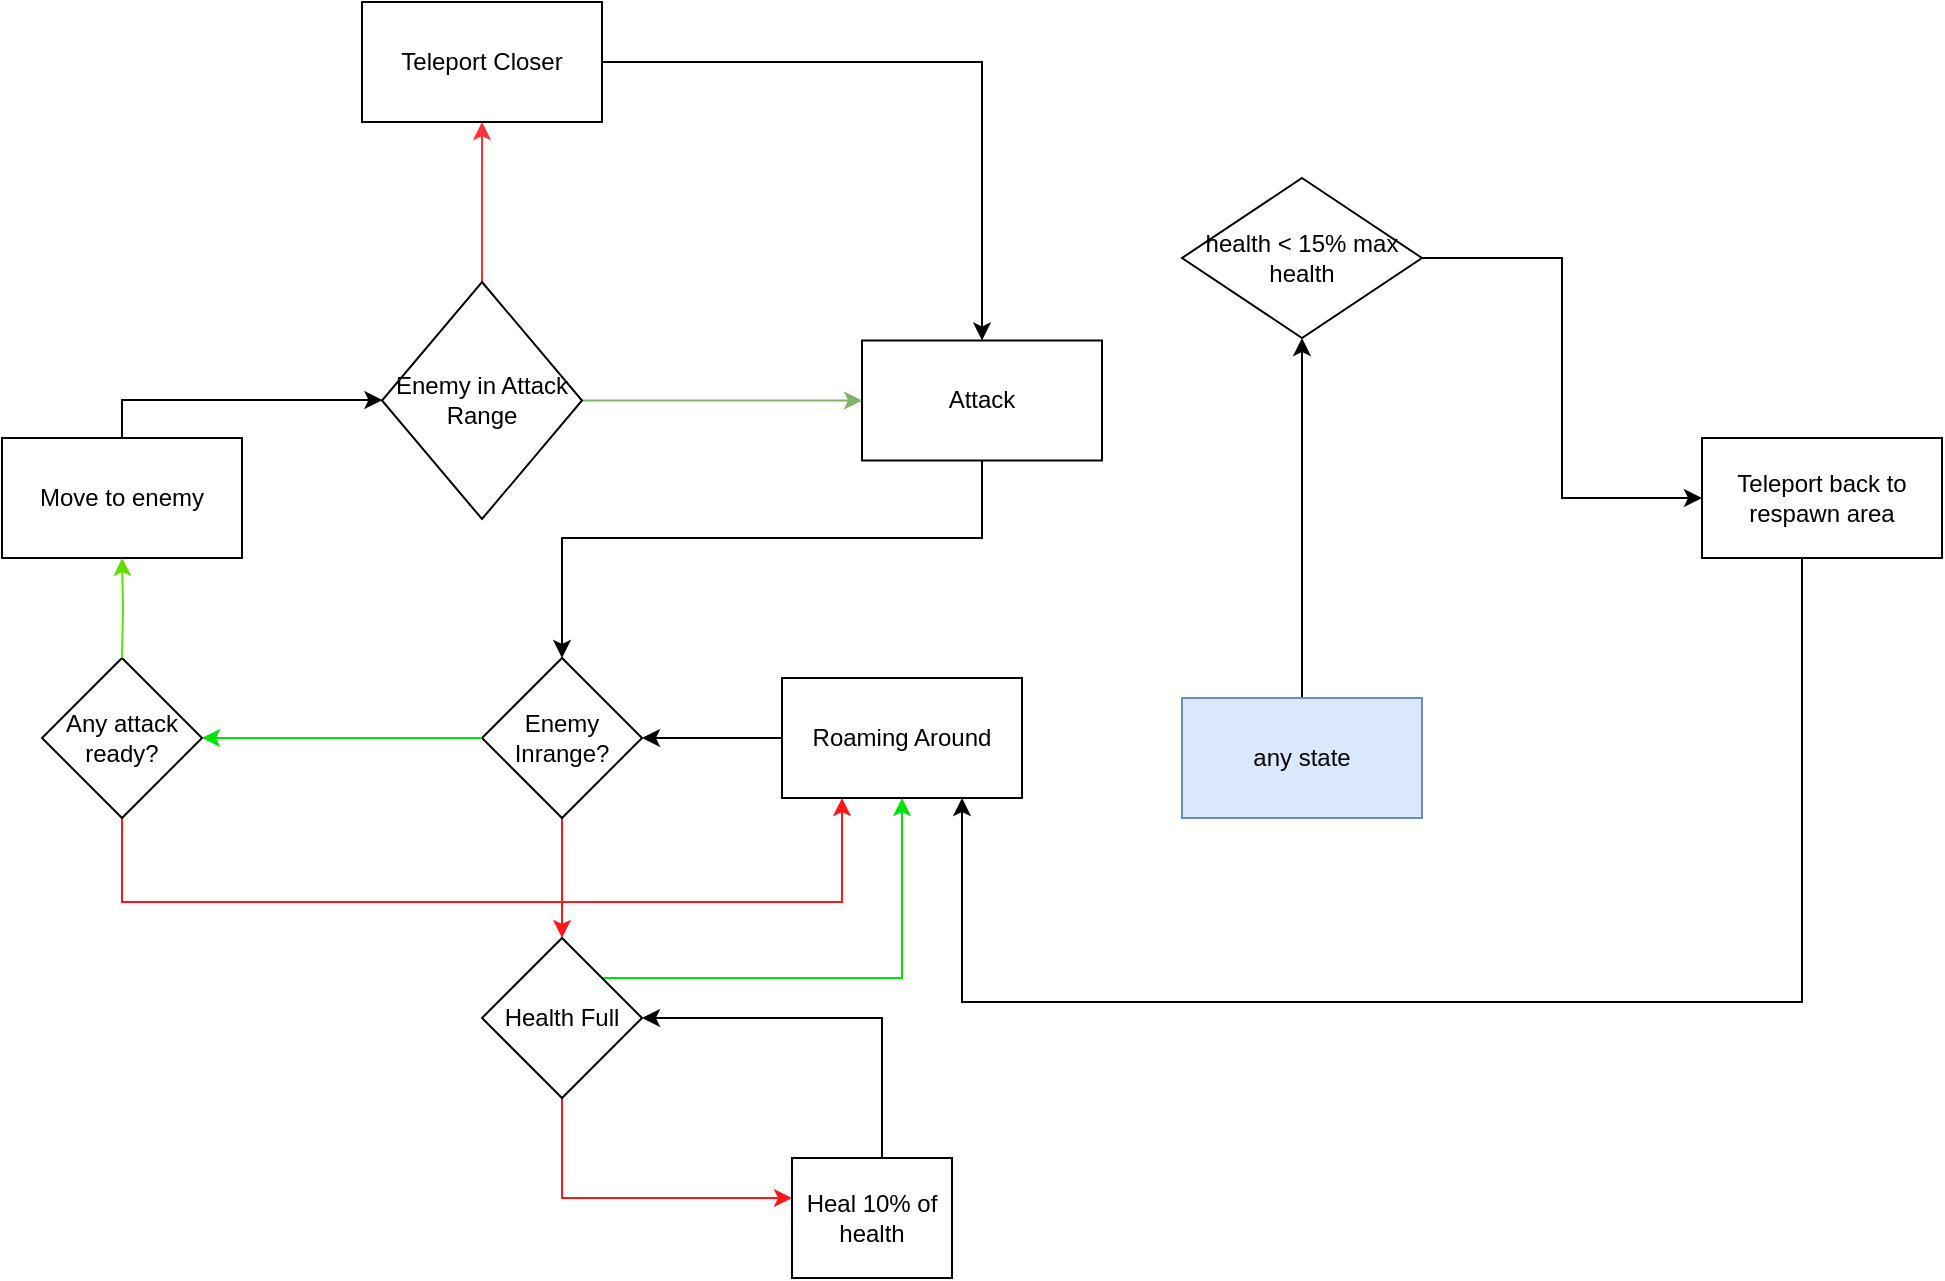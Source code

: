 <mxfile version="14.8.3" type="device"><diagram id="ZWYzedkPX0iftxrG8FhB" name="Page-1"><mxGraphModel dx="1762" dy="1584" grid="1" gridSize="10" guides="1" tooltips="1" connect="1" arrows="1" fold="1" page="1" pageScale="1" pageWidth="850" pageHeight="1100" math="0" shadow="0"><root><mxCell id="0"/><mxCell id="1" parent="0"/><mxCell id="xxNzU1Jh7_SNQw8P_6_d-40" style="edgeStyle=orthogonalEdgeStyle;rounded=0;orthogonalLoop=1;jettySize=auto;html=1;strokeColor=#FF3333;" parent="1" source="xxNzU1Jh7_SNQw8P_6_d-28" target="xxNzU1Jh7_SNQw8P_6_d-38" edge="1"><mxGeometry relative="1" as="geometry"><mxPoint x="-150" y="58" as="targetPoint"/></mxGeometry></mxCell><mxCell id="xxNzU1Jh7_SNQw8P_6_d-4" style="edgeStyle=orthogonalEdgeStyle;rounded=0;orthogonalLoop=1;jettySize=auto;html=1;" parent="1" source="xxNzU1Jh7_SNQw8P_6_d-1" target="xxNzU1Jh7_SNQw8P_6_d-3" edge="1"><mxGeometry relative="1" as="geometry"/></mxCell><mxCell id="xxNzU1Jh7_SNQw8P_6_d-1" value="Roaming Around" style="rounded=0;whiteSpace=wrap;html=1;" parent="1" vertex="1"><mxGeometry x="-40" y="88" width="120" height="60" as="geometry"/></mxCell><mxCell id="xxNzU1Jh7_SNQw8P_6_d-30" style="edgeStyle=orthogonalEdgeStyle;rounded=0;orthogonalLoop=1;jettySize=auto;html=1;strokeColor=#FF1717;" parent="1" source="xxNzU1Jh7_SNQw8P_6_d-3" target="xxNzU1Jh7_SNQw8P_6_d-43" edge="1"><mxGeometry relative="1" as="geometry"><Array as="points"><mxPoint x="-150" y="208"/><mxPoint x="-150" y="208"/></Array></mxGeometry></mxCell><mxCell id="xxNzU1Jh7_SNQw8P_6_d-3" value="Enemy Inrange?" style="rhombus;whiteSpace=wrap;html=1;" parent="1" vertex="1"><mxGeometry x="-190" y="78" width="80" height="80" as="geometry"/></mxCell><mxCell id="xxNzU1Jh7_SNQw8P_6_d-10" style="edgeStyle=orthogonalEdgeStyle;rounded=0;orthogonalLoop=1;jettySize=auto;html=1;entryX=1;entryY=0.5;entryDx=0;entryDy=0;exitX=0;exitY=0.5;exitDx=0;exitDy=0;strokeColor=#00E308;" parent="1" source="xxNzU1Jh7_SNQw8P_6_d-3" target="xxNzU1Jh7_SNQw8P_6_d-14" edge="1"><mxGeometry relative="1" as="geometry"><Array as="points"><mxPoint x="-260" y="118"/><mxPoint x="-260" y="118"/></Array><mxPoint x="-165" y="443" as="sourcePoint"/><mxPoint x="-304.96" y="236" as="targetPoint"/></mxGeometry></mxCell><mxCell id="VgUf8viuLR7QtxQMi10b-4" style="edgeStyle=orthogonalEdgeStyle;rounded=0;orthogonalLoop=1;jettySize=auto;html=1;strokeColor=#FF1717;" edge="1" parent="1" source="xxNzU1Jh7_SNQw8P_6_d-14" target="xxNzU1Jh7_SNQw8P_6_d-1"><mxGeometry relative="1" as="geometry"><Array as="points"><mxPoint x="-370" y="200"/><mxPoint x="-10" y="200"/></Array></mxGeometry></mxCell><mxCell id="xxNzU1Jh7_SNQw8P_6_d-14" value="Any attack ready?" style="rhombus;whiteSpace=wrap;html=1;" parent="1" vertex="1"><mxGeometry x="-410" y="78" width="80" height="80" as="geometry"/></mxCell><mxCell id="xxNzU1Jh7_SNQw8P_6_d-16" style="edgeStyle=orthogonalEdgeStyle;rounded=0;orthogonalLoop=1;jettySize=auto;html=1;exitX=0.5;exitY=0;exitDx=0;exitDy=0;" parent="1" source="xxNzU1Jh7_SNQw8P_6_d-17" target="xxNzU1Jh7_SNQw8P_6_d-28" edge="1"><mxGeometry relative="1" as="geometry"><mxPoint x="-370" y="-77" as="targetPoint"/><Array as="points"><mxPoint x="-370" y="-51"/></Array></mxGeometry></mxCell><mxCell id="xxNzU1Jh7_SNQw8P_6_d-17" value="Move to enemy" style="rounded=0;whiteSpace=wrap;html=1;" parent="1" vertex="1"><mxGeometry x="-430" y="-32" width="120" height="60" as="geometry"/></mxCell><mxCell id="xxNzU1Jh7_SNQw8P_6_d-18" style="edgeStyle=orthogonalEdgeStyle;rounded=0;orthogonalLoop=1;jettySize=auto;html=1;exitX=0.5;exitY=0;exitDx=0;exitDy=0;entryX=0.5;entryY=1;entryDx=0;entryDy=0;fillColor=#d5e8d4;strokeColor=#61E000;" parent="1" target="xxNzU1Jh7_SNQw8P_6_d-17" edge="1"><mxGeometry relative="1" as="geometry"><mxPoint x="-370" y="78.0" as="sourcePoint"/></mxGeometry></mxCell><mxCell id="xxNzU1Jh7_SNQw8P_6_d-41" style="edgeStyle=orthogonalEdgeStyle;rounded=0;orthogonalLoop=1;jettySize=auto;html=1;" parent="1" source="xxNzU1Jh7_SNQw8P_6_d-24" target="xxNzU1Jh7_SNQw8P_6_d-3" edge="1"><mxGeometry relative="1" as="geometry"><Array as="points"><mxPoint x="-150" y="18"/></Array></mxGeometry></mxCell><mxCell id="xxNzU1Jh7_SNQw8P_6_d-24" value="Attack" style="rounded=0;whiteSpace=wrap;html=1;" parent="1" vertex="1"><mxGeometry y="-80.75" width="120" height="60" as="geometry"/></mxCell><mxCell id="xxNzU1Jh7_SNQw8P_6_d-27" style="edgeStyle=orthogonalEdgeStyle;rounded=0;orthogonalLoop=1;jettySize=auto;html=1;exitX=1;exitY=0.5;exitDx=0;exitDy=0;entryX=0;entryY=0.5;entryDx=0;entryDy=0;fillColor=#d5e8d4;strokeColor=#82b366;" parent="1" source="xxNzU1Jh7_SNQw8P_6_d-28" target="xxNzU1Jh7_SNQw8P_6_d-24" edge="1"><mxGeometry relative="1" as="geometry"/></mxCell><mxCell id="xxNzU1Jh7_SNQw8P_6_d-28" value="Enemy in Attack Range" style="rhombus;whiteSpace=wrap;html=1;" parent="1" vertex="1"><mxGeometry x="-240" y="-110" width="100" height="118.5" as="geometry"/></mxCell><mxCell id="VgUf8viuLR7QtxQMi10b-3" style="edgeStyle=orthogonalEdgeStyle;rounded=0;orthogonalLoop=1;jettySize=auto;html=1;" edge="1" parent="1" source="xxNzU1Jh7_SNQw8P_6_d-38" target="xxNzU1Jh7_SNQw8P_6_d-24"><mxGeometry relative="1" as="geometry"/></mxCell><mxCell id="xxNzU1Jh7_SNQw8P_6_d-38" value="Teleport Closer" style="rounded=0;whiteSpace=wrap;html=1;" parent="1" vertex="1"><mxGeometry x="-250" y="-250" width="120" height="60" as="geometry"/></mxCell><mxCell id="xxNzU1Jh7_SNQw8P_6_d-46" style="edgeStyle=orthogonalEdgeStyle;rounded=0;orthogonalLoop=1;jettySize=auto;html=1;strokeColor=#FF1717;" parent="1" source="xxNzU1Jh7_SNQw8P_6_d-43" target="xxNzU1Jh7_SNQw8P_6_d-44" edge="1"><mxGeometry relative="1" as="geometry"><Array as="points"><mxPoint x="-150" y="348"/></Array></mxGeometry></mxCell><mxCell id="xxNzU1Jh7_SNQw8P_6_d-47" style="edgeStyle=orthogonalEdgeStyle;rounded=0;orthogonalLoop=1;jettySize=auto;html=1;strokeColor=#00E308;" parent="1" source="xxNzU1Jh7_SNQw8P_6_d-43" target="xxNzU1Jh7_SNQw8P_6_d-1" edge="1"><mxGeometry relative="1" as="geometry"><Array as="points"><mxPoint x="20" y="238"/></Array></mxGeometry></mxCell><mxCell id="xxNzU1Jh7_SNQw8P_6_d-43" value="Health Full" style="rhombus;whiteSpace=wrap;html=1;" parent="1" vertex="1"><mxGeometry x="-190" y="218" width="80" height="80" as="geometry"/></mxCell><mxCell id="xxNzU1Jh7_SNQw8P_6_d-45" style="edgeStyle=orthogonalEdgeStyle;rounded=0;orthogonalLoop=1;jettySize=auto;html=1;strokeColor=#000000;" parent="1" source="xxNzU1Jh7_SNQw8P_6_d-44" target="xxNzU1Jh7_SNQw8P_6_d-43" edge="1"><mxGeometry relative="1" as="geometry"><Array as="points"><mxPoint x="10" y="258"/></Array></mxGeometry></mxCell><mxCell id="xxNzU1Jh7_SNQw8P_6_d-44" value="Heal 10% of health" style="rounded=0;whiteSpace=wrap;html=1;" parent="1" vertex="1"><mxGeometry x="-35" y="328" width="80" height="60" as="geometry"/></mxCell><mxCell id="V1m3e3582Q1lycbWwu-P-7" style="edgeStyle=orthogonalEdgeStyle;rounded=0;orthogonalLoop=1;jettySize=auto;html=1;entryX=0.5;entryY=1;entryDx=0;entryDy=0;" parent="1" source="V1m3e3582Q1lycbWwu-P-1" target="V1m3e3582Q1lycbWwu-P-6" edge="1"><mxGeometry relative="1" as="geometry"/></mxCell><mxCell id="V1m3e3582Q1lycbWwu-P-1" value="any state" style="rounded=0;whiteSpace=wrap;html=1;fillColor=#dae8fc;strokeColor=#6c8ebf;" parent="1" vertex="1"><mxGeometry x="160" y="98" width="120" height="60" as="geometry"/></mxCell><mxCell id="V1m3e3582Q1lycbWwu-P-9" style="edgeStyle=orthogonalEdgeStyle;rounded=0;orthogonalLoop=1;jettySize=auto;html=1;entryX=0.75;entryY=1;entryDx=0;entryDy=0;" parent="1" source="V1m3e3582Q1lycbWwu-P-4" target="xxNzU1Jh7_SNQw8P_6_d-1" edge="1"><mxGeometry relative="1" as="geometry"><Array as="points"><mxPoint x="470" y="250"/><mxPoint x="50" y="250"/></Array></mxGeometry></mxCell><mxCell id="V1m3e3582Q1lycbWwu-P-4" value="Teleport back to respawn area" style="rounded=0;whiteSpace=wrap;html=1;" parent="1" vertex="1"><mxGeometry x="420" y="-32" width="120" height="60" as="geometry"/></mxCell><mxCell id="V1m3e3582Q1lycbWwu-P-5" style="edgeStyle=orthogonalEdgeStyle;rounded=0;orthogonalLoop=1;jettySize=auto;html=1;entryX=0;entryY=0.5;entryDx=0;entryDy=0;" parent="1" source="V1m3e3582Q1lycbWwu-P-6" target="V1m3e3582Q1lycbWwu-P-4" edge="1"><mxGeometry relative="1" as="geometry"><mxPoint x="290.0" y="-110.75" as="targetPoint"/></mxGeometry></mxCell><mxCell id="V1m3e3582Q1lycbWwu-P-6" value="health &amp;lt; 15% max health" style="rhombus;whiteSpace=wrap;html=1;" parent="1" vertex="1"><mxGeometry x="160" y="-162" width="120" height="80" as="geometry"/></mxCell></root></mxGraphModel></diagram></mxfile>